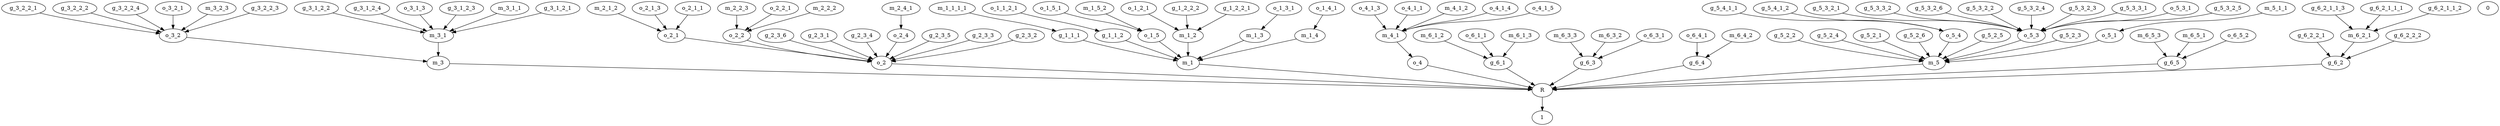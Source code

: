 digraph G {
  g_6_2;
  g_6_2_1_1_3;
  o_6_4_1;
  g_1_1_1;
  g_3_1_2_2;
  g_5_3_2_1;
  m_3;
  o_2_1;
  g_5_2_2;
  o_2_2;
  o_1_2_1;
  g_1_2_2_2;
  g_1_2_2_1;
  m_2_1_2;
  o_2_1_3;
  g_3_2_2_1;
  o_2;
  o_4_1_3;
  g_1_1_2;
  g_6_2_2_1;
  g_6_2_1_1_1;
  o_1_1_2_1;
  o_1_4_1;
  g_5_2_4;
  g_5_4_1_1;
  g_3_2_2_2;
  g_5_2_1;
  0;
  g_5_3_3_2;
  o_1_5;
  g_2_3_6;
  g_5_3_2_6;
  g_5_3_2_2;
  g_3_1_2_4;
  m_1;
  m_6_2_1;
  o_4;
  m_6_3_3;
  m_6_3_2;
  g_6_2_1_1_2;
  g_5_3_2_4;
  m_6_4_2;
  o_3_1_3;
  o_3_2;
  m_6_1_2;
  g_2_3_1;
  o_4_1_1;
  g_5_2_6;
  g_3_2_2_4;
  g_3_1_2_3;
  m_1_2;
  1;
  m_1_3;
  o_1_5_1;
  m_1_1_1_1;
  g_6_2_2_2;
  o_5_4;
  g_2_3_4;
  o_2_4;
  m_6_5_3;
  m_2_4_1;
  m_6_5_1;
  m_1_4;
  g_5_3_2_3;
  g_5_2_5;
  R;
  m_2_2_3;
  g_5_4_1_2;
  o_2_2_1;
  m_3_1_1;
  m_1_5_2;
  m_5_1_1;
  m_4_1;
  g_6_1;
  o_6_3_1;
  o_5_3;
  o_3_2_1;
  m_3_1;
  g_3_1_2_1;
  g_2_3_5;
  o_6_5_2;
  g_5_3_3_1;
  o_2_1_1;
  g_5_2_3;
  g_6_3;
  o_5_1;
  g_6_4;
  o_5_3_1;
  m_5;
  g_6_5;
  m_3_2_3;
  m_4_1_2;
  g_5_3_2_5;
  o_6_1_1;
  m_6_1_3;
  g_3_2_2_3;
  o_4_1_4;
  o_4_1_5;
  m_2_2_2;
  g_2_3_3;
  g_2_3_2;
  o_1_3_1;
  o_1_4_1 -> m_1_4;
  m_3_2_3 -> o_3_2;
  m_5 -> R;
  o_6_5_2 -> g_6_5;
  g_5_3_2_5 -> o_5_3;
  g_1_2_2_2 -> m_1_2;
  g_6_3 -> R;
  g_5_4_1_1 -> o_5_4;
  o_4_1_4 -> m_4_1;
  g_6_2 -> R;
  o_2 -> R;
  g_3_1_2_3 -> m_3_1;
  g_3_1_2_2 -> m_3_1;
  g_5_3_2_1 -> o_5_3;
  g_6_1 -> R;
  o_5_4 -> m_5;
  m_4_1_2 -> m_4_1;
  m_6_3_2 -> g_6_3;
  g_5_2_1 -> m_5;
  m_2_4_1 -> o_2_4;
  o_4_1_1 -> m_4_1;
  g_6_2_1_1_3 -> m_6_2_1;
  m_2_1_2 -> o_2_1;
  g_2_3_5 -> o_2;
  g_5_3_3_1 -> o_5_3;
  m_6_5_1 -> g_6_5;
  o_2_2_1 -> o_2_2;
  o_1_3_1 -> m_1_3;
  g_3_1_2_1 -> m_3_1;
  o_6_1_1 -> g_6_1;
  g_1_1_2 -> m_1;
  m_2_2_2 -> o_2_2;
  o_1_1_2_1 -> g_1_1_2;
  g_5_3_2_2 -> o_5_3;
  g_6_2_1_1_2 -> m_6_2_1;
  m_1_1_1_1 -> g_1_1_1;
  g_5_3_3_2 -> o_5_3;
  o_4_1_3 -> m_4_1;
  g_6_2_2_2 -> g_6_2;
  m_1_4 -> m_1;
  o_5_3 -> m_5;
  o_2_1 -> o_2;
  m_6_5_3 -> g_6_5;
  o_5_1 -> m_5;
  o_4 -> R;
  o_4_1_5 -> m_4_1;
  m_1 -> R;
  m_1_2 -> m_1;
  o_3_2_1 -> o_3_2;
  m_3_1_1 -> m_3_1;
  g_5_3_2_4 -> o_5_3;
  o_6_3_1 -> g_6_3;
  o_5_3_1 -> o_5_3;
  g_1_1_1 -> m_1;
  o_2_1_3 -> o_2_1;
  g_1_2_2_1 -> m_1_2;
  g_6_2_2_1 -> g_6_2;
  m_6_4_2 -> g_6_4;
  o_1_2_1 -> m_1_2;
  g_5_2_2 -> m_5;
  o_1_5_1 -> o_1_5;
  o_6_4_1 -> g_6_4;
  m_6_3_3 -> g_6_3;
  m_5_1_1 -> o_5_1;
  o_3_2 -> m_3;
  g_3_2_2_1 -> o_3_2;
  o_1_5 -> m_1;
  m_3_1 -> m_3;
  g_2_3_1 -> o_2;
  m_4_1 -> o_4;
  g_3_2_2_2 -> o_3_2;
  g_2_3_2 -> o_2;
  m_6_1_3 -> g_6_1;
  g_3_2_2_4 -> o_3_2;
  g_5_2_4 -> m_5;
  g_6_2_1_1_1 -> m_6_2_1;
  R -> 1;
  g_5_2_5 -> m_5;
  m_3 -> R;
  g_6_4 -> R;
  o_2_1_1 -> o_2_1;
  m_1_3 -> m_1;
  g_5_2_6 -> m_5;
  o_2_4 -> o_2;
  g_3_2_2_3 -> o_3_2;
  m_6_2_1 -> g_6_2;
  m_1_5_2 -> o_1_5;
  g_2_3_4 -> o_2;
  g_6_5 -> R;
  g_2_3_6 -> o_2;
  g_5_3_2_3 -> o_5_3;
  g_5_2_3 -> m_5;
  m_2_2_3 -> o_2_2;
  g_3_1_2_4 -> m_3_1;
  g_5_3_2_6 -> o_5_3;
  g_2_3_3 -> o_2;
  o_2_2 -> o_2;
  o_3_1_3 -> m_3_1;
  g_5_4_1_2 -> o_5_4;
  m_6_1_2 -> g_6_1;
}
